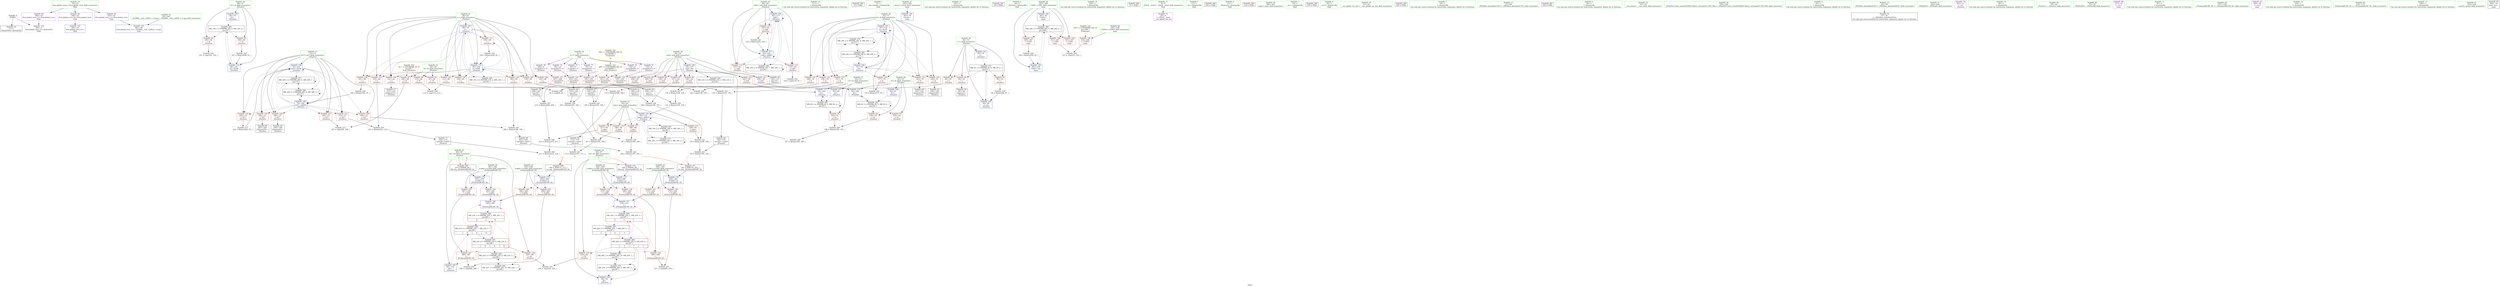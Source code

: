 digraph "SVFG" {
	label="SVFG";

	Node0x557e64468930 [shape=record,color=grey,label="{NodeID: 0\nNullPtr}"];
	Node0x557e64468930 -> Node0x557e644910f0[style=solid];
	Node0x557e64468930 -> Node0x557e64497470[style=solid];
	Node0x557e644aa230 [shape=record,color=black,label="{NodeID: 263\nMR_10V_3 = PHI(MR_10V_4, MR_10V_2, )\npts\{57 \}\n}"];
	Node0x557e644aa230 -> Node0x557e64493330[style=dashed];
	Node0x557e644aa230 -> Node0x557e64493400[style=dashed];
	Node0x557e644aa230 -> Node0x557e644984e0[style=dashed];
	Node0x557e644989c0 [shape=record,color=blue,label="{NodeID: 180\n293\<--292\n\<--\n_Z5chminIdEvRT_S0_\n}"];
	Node0x557e644989c0 -> Node0x557e644aff40[style=dashed];
	Node0x557e6448fd00 [shape=record,color=red,label="{NodeID: 97\n147\<--58\n\<--mid\n_Z5solvev\n}"];
	Node0x557e6448fd00 -> Node0x557e6449c7e0[style=solid];
	Node0x557e6448dd90 [shape=record,color=green,label="{NodeID: 14\n117\<--1\n\<--dummyObj\nCan only get source location for instruction, argument, global var or function.}"];
	Node0x557e64199910 [shape=record,color=black,label="{NodeID: 360\n74 = PHI()\n}"];
	Node0x557e64490860 [shape=record,color=red,label="{NodeID: 111\n238\<--60\n\<--j\n_Z5solvev\n}"];
	Node0x557e64490860 -> Node0x557e6449d0e0[style=solid];
	Node0x557e6448eb00 [shape=record,color=green,label="{NodeID: 28\n54\<--55\nhi\<--hi_field_insensitive\n_Z5solvev\n}"];
	Node0x557e6448eb00 -> Node0x557e64493190[style=solid];
	Node0x557e6448eb00 -> Node0x557e64493260[style=solid];
	Node0x557e6448eb00 -> Node0x557e644977e0[style=solid];
	Node0x557e6448eb00 -> Node0x557e644981a0[style=solid];
	Node0x557e64495c80 [shape=record,color=red,label="{NodeID: 125\n168\<--70\n\<--k\n_Z5solvev\n}"];
	Node0x557e64495c80 -> Node0x557e6449c1e0[style=solid];
	Node0x557e6448f720 [shape=record,color=green,label="{NodeID: 42\n262\<--263\na.addr\<--a.addr_field_insensitive\n_Z5chmaxIdEvRT_S0_\n}"];
	Node0x557e6448f720 -> Node0x557e64496710[style=solid];
	Node0x557e6448f720 -> Node0x557e644967e0[style=solid];
	Node0x557e6448f720 -> Node0x557e644985b0[style=solid];
	Node0x557e644967e0 [shape=record,color=red,label="{NodeID: 139\n274\<--262\n\<--a.addr\n_Z5chmaxIdEvRT_S0_\n}"];
	Node0x557e644967e0 -> Node0x557e64498750[style=solid];
	Node0x557e644913c0 [shape=record,color=black,label="{NodeID: 56\n85\<--84\nidxprom\<--\n_Z5solvev\n}"];
	Node0x557e6449d3e0 [shape=record,color=grey,label="{NodeID: 236\n197 = Binary(195, 196, )\n}"];
	Node0x557e6449d3e0 -> Node0x557e6449dfe0[style=solid];
	Node0x557e64497370 [shape=record,color=blue,label="{NodeID: 153\n345\<--20\nllvm.global_ctors_1\<--_GLOBAL__sub_I_JAPLJ_1_0.cpp\nGlob }"];
	Node0x557e64491f20 [shape=record,color=black,label="{NodeID: 70\n208\<--207\nconv52\<--\n_Z5solvev\n}"];
	Node0x557e64491f20 -> Node0x557e6449e460[style=solid];
	Node0x557e6449e8e0 [shape=record,color=grey,label="{NodeID: 250\n215 = Binary(213, 214, )\n}"];
	Node0x557e6449e8e0 -> Node0x557e64491ff0[style=solid];
	Node0x557e64497f30 [shape=record,color=blue,label="{NodeID: 167\n70\<--178\nk\<--inc35\n_Z5solvev\n}"];
	Node0x557e64497f30 -> Node0x557e64495940[style=dashed];
	Node0x557e64497f30 -> Node0x557e64495a10[style=dashed];
	Node0x557e64497f30 -> Node0x557e64495ae0[style=dashed];
	Node0x557e64497f30 -> Node0x557e64495bb0[style=dashed];
	Node0x557e64497f30 -> Node0x557e64495c80[style=dashed];
	Node0x557e64497f30 -> Node0x557e64495d50[style=dashed];
	Node0x557e64497f30 -> Node0x557e64497f30[style=dashed];
	Node0x557e64497f30 -> Node0x557e644ac530[style=dashed];
	Node0x557e64497f30 -> Node0x557e644b1430[style=dashed];
	Node0x557e64492ae0 [shape=record,color=purple,label="{NodeID: 84\n346\<--18\nllvm.global_ctors_2\<--llvm.global_ctors\nGlob }"];
	Node0x557e64492ae0 -> Node0x557e64497470[style=solid];
	Node0x557e6448cdf0 [shape=record,color=green,label="{NodeID: 1\n7\<--1\n__dso_handle\<--dummyObj\nGlob }"];
	Node0x557e644aa730 [shape=record,color=black,label="{NodeID: 264\nMR_12V_2 = PHI(MR_12V_3, MR_12V_1, )\npts\{59 \}\n}"];
	Node0x557e644aa730 -> Node0x557e64497980[style=dashed];
	Node0x557e64498a90 [shape=record,color=blue,label="{NodeID: 181\n303\<--78\nretval\<--\nmain\n}"];
	Node0x557e6448fdd0 [shape=record,color=red,label="{NodeID: 98\n164\<--58\n\<--mid\n_Z5solvev\n}"];
	Node0x557e6448fdd0 -> Node0x557e6449d6e0[style=solid];
	Node0x557e6448de90 [shape=record,color=green,label="{NodeID: 15\n135\<--1\n\<--dummyObj\nCan only get source location for instruction, argument, global var or function.}"];
	Node0x557e644cc7a0 [shape=record,color=black,label="{NodeID: 361\n30 = PHI()\n}"];
	Node0x557e64490930 [shape=record,color=red,label="{NodeID: 112\n119\<--62\n\<--side\n_Z5solvev\n}"];
	Node0x557e64490930 -> Node0x557e644946a0[style=solid];
	Node0x557e6448ebd0 [shape=record,color=green,label="{NodeID: 29\n56\<--57\ni2\<--i2_field_insensitive\n_Z5solvev\n}"];
	Node0x557e6448ebd0 -> Node0x557e64493330[style=solid];
	Node0x557e6448ebd0 -> Node0x557e64493400[style=solid];
	Node0x557e6448ebd0 -> Node0x557e644978b0[style=solid];
	Node0x557e6448ebd0 -> Node0x557e644984e0[style=solid];
	Node0x557e64495d50 [shape=record,color=red,label="{NodeID: 126\n177\<--70\n\<--k\n_Z5solvev\n}"];
	Node0x557e64495d50 -> Node0x557e6449c060[style=solid];
	Node0x557e6448f7f0 [shape=record,color=green,label="{NodeID: 43\n264\<--265\nb.addr\<--b.addr_field_insensitive\n_Z5chmaxIdEvRT_S0_\n}"];
	Node0x557e6448f7f0 -> Node0x557e644968b0[style=solid];
	Node0x557e6448f7f0 -> Node0x557e64496980[style=solid];
	Node0x557e6448f7f0 -> Node0x557e64498680[style=solid];
	Node0x557e6449c060 [shape=record,color=grey,label="{NodeID: 223\n178 = Binary(177, 91, )\n}"];
	Node0x557e6449c060 -> Node0x557e64497f30[style=solid];
	Node0x557e644968b0 [shape=record,color=red,label="{NodeID: 140\n270\<--264\n\<--b.addr\n_Z5chmaxIdEvRT_S0_\n}"];
	Node0x557e644968b0 -> Node0x557e64494e20[style=solid];
	Node0x557e64491490 [shape=record,color=black,label="{NodeID: 57\n123\<--122\nidxprom12\<--\n_Z5solvev\n}"];
	Node0x557e644b8780 [shape=record,color=yellow,style=double,label="{NodeID: 320\n28V_1 = ENCHI(MR_28V_0)\npts\{90000 \}\nFun[main]|{<s0>14}}"];
	Node0x557e644b8780:s0 -> Node0x557e644b83d0[style=dashed,color=red];
	Node0x557e6449d560 [shape=record,color=grey,label="{NodeID: 237\n221 = Binary(220, 91, )\n}"];
	Node0x557e6449d560 -> Node0x557e644980d0[style=solid];
	Node0x557e64497470 [shape=record,color=blue, style = dotted,label="{NodeID: 154\n346\<--3\nllvm.global_ctors_2\<--dummyVal\nGlob }"];
	Node0x557e64491ff0 [shape=record,color=black,label="{NodeID: 71\n216\<--215\nconv56\<--sub55\n_Z5solvev\n}"];
	Node0x557e64491ff0 -> Node0x557e6449e5e0[style=solid];
	Node0x557e64494520 [shape=record,color=grey,label="{NodeID: 251\n187 = cmp(185, 186, )\n}"];
	Node0x557e64498000 [shape=record,color=blue,label="{NodeID: 168\n72\<--182\nk37\<--add38\n_Z5solvev\n}"];
	Node0x557e64498000 -> Node0x557e64495e20[style=dashed];
	Node0x557e64498000 -> Node0x557e64495ef0[style=dashed];
	Node0x557e64498000 -> Node0x557e64495fc0[style=dashed];
	Node0x557e64498000 -> Node0x557e64496090[style=dashed];
	Node0x557e64498000 -> Node0x557e64496160[style=dashed];
	Node0x557e64498000 -> Node0x557e64496230[style=dashed];
	Node0x557e64498000 -> Node0x557e644980d0[style=dashed];
	Node0x557e64498000 -> Node0x557e644aca30[style=dashed];
	Node0x557e64498000 -> Node0x557e644b1930[style=dashed];
	Node0x557e64492be0 [shape=record,color=red,label="{NodeID: 85\n81\<--48\n\<--N\n_Z5solvev\n}"];
	Node0x557e64492be0 -> Node0x557e64494fa0[style=solid];
	Node0x557e6448ce80 [shape=record,color=green,label="{NodeID: 2\n10\<--1\n_ZSt3cin\<--dummyObj\nGlob }"];
	Node0x557e644aac30 [shape=record,color=black,label="{NodeID: 265\nMR_14V_2 = PHI(MR_14V_4, MR_14V_1, )\npts\{61 \}\n}"];
	Node0x557e644aac30 -> Node0x557e64497a50[style=dashed];
	Node0x557e64498b60 [shape=record,color=blue,label="{NodeID: 182\n307\<--91\nCASE\<--\nmain\n}"];
	Node0x557e64498b60 -> Node0x557e644b2d30[style=dashed];
	Node0x557e6448fea0 [shape=record,color=red,label="{NodeID: 99\n194\<--58\n\<--mid\n_Z5solvev\n}"];
	Node0x557e6448fea0 -> Node0x557e6449de60[style=solid];
	Node0x557e6448df90 [shape=record,color=green,label="{NodeID: 16\n234\<--1\n\<--dummyObj\nCan only get source location for instruction, argument, global var or function.}"];
	Node0x557e644cca20 [shape=record,color=black,label="{NodeID: 362\n87 = PHI()\n}"];
	Node0x557e64490a00 [shape=record,color=red,label="{NodeID: 113\n127\<--62\n\<--side\n_Z5solvev\n}"];
	Node0x557e64490a00 -> Node0x557e64491630[style=solid];
	Node0x557e6448eca0 [shape=record,color=green,label="{NodeID: 30\n58\<--59\nmid\<--mid_field_insensitive\n_Z5solvev\n}"];
	Node0x557e6448eca0 -> Node0x557e6448fc30[style=solid];
	Node0x557e6448eca0 -> Node0x557e6448fd00[style=solid];
	Node0x557e6448eca0 -> Node0x557e6448fdd0[style=solid];
	Node0x557e6448eca0 -> Node0x557e6448fea0[style=solid];
	Node0x557e6448eca0 -> Node0x557e6448ff70[style=solid];
	Node0x557e6448eca0 -> Node0x557e64490040[style=solid];
	Node0x557e6448eca0 -> Node0x557e64490110[style=solid];
	Node0x557e6448eca0 -> Node0x557e64497980[style=solid];
	Node0x557e64495e20 [shape=record,color=red,label="{NodeID: 127\n185\<--72\n\<--k37\n_Z5solvev\n}"];
	Node0x557e64495e20 -> Node0x557e64494520[style=solid];
	Node0x557e6448f8c0 [shape=record,color=green,label="{NodeID: 44\n281\<--282\na.addr\<--a.addr_field_insensitive\n_Z5chminIdEvRT_S0_\n}"];
	Node0x557e6448f8c0 -> Node0x557e64496b20[style=solid];
	Node0x557e6448f8c0 -> Node0x557e64496bf0[style=solid];
	Node0x557e6448f8c0 -> Node0x557e64498820[style=solid];
	Node0x557e6449c1e0 [shape=record,color=grey,label="{NodeID: 224\n170 = Binary(168, 169, )\n}"];
	Node0x557e6449c1e0 -> Node0x557e64491b10[style=solid];
	Node0x557e64496980 [shape=record,color=red,label="{NodeID: 141\n273\<--264\n\<--b.addr\n_Z5chmaxIdEvRT_S0_\n}"];
	Node0x557e64496980 -> Node0x557e64498750[style=solid];
	Node0x557e64491560 [shape=record,color=black,label="{NodeID: 58\n126\<--125\nconv\<--\n_Z5solvev\n}"];
	Node0x557e64491560 -> Node0x557e6449c4e0[style=solid];
	Node0x557e6449d6e0 [shape=record,color=grey,label="{NodeID: 238\n165 = Binary(163, 164, )\n}"];
	Node0x557e6449d6e0 -> Node0x557e6449d860[style=solid];
	Node0x557e64497570 [shape=record,color=blue,label="{NodeID: 155\n50\<--78\ni\<--\n_Z5solvev\n}"];
	Node0x557e64497570 -> Node0x557e644acf30[style=dashed];
	Node0x557e644920c0 [shape=record,color=purple,label="{NodeID: 72\n29\<--4\n\<--_ZStL8__ioinit\n__cxx_global_var_init\n}"];
	Node0x557e644946a0 [shape=record,color=grey,label="{NodeID: 252\n120 = cmp(119, 91, )\n}"];
	Node0x557e644980d0 [shape=record,color=blue,label="{NodeID: 169\n72\<--221\nk37\<--inc59\n_Z5solvev\n}"];
	Node0x557e644980d0 -> Node0x557e64495e20[style=dashed];
	Node0x557e644980d0 -> Node0x557e64495ef0[style=dashed];
	Node0x557e644980d0 -> Node0x557e64495fc0[style=dashed];
	Node0x557e644980d0 -> Node0x557e64496090[style=dashed];
	Node0x557e644980d0 -> Node0x557e64496160[style=dashed];
	Node0x557e644980d0 -> Node0x557e64496230[style=dashed];
	Node0x557e644980d0 -> Node0x557e644980d0[style=dashed];
	Node0x557e644980d0 -> Node0x557e644aca30[style=dashed];
	Node0x557e644980d0 -> Node0x557e644b1930[style=dashed];
	Node0x557e64492cb0 [shape=record,color=red,label="{NodeID: 86\n113\<--48\n\<--N\n_Z5solvev\n}"];
	Node0x557e64492cb0 -> Node0x557e644952a0[style=solid];
	Node0x557e6448cf10 [shape=record,color=green,label="{NodeID: 3\n11\<--1\n.str\<--dummyObj\nGlob }"];
	Node0x557e644ab130 [shape=record,color=black,label="{NodeID: 266\nMR_16V_2 = PHI(MR_16V_7, MR_16V_1, )\npts\{63 \}\n}"];
	Node0x557e644ab130 -> Node0x557e64497b20[style=dashed];
	Node0x557e644ab130 -> Node0x557e644ab130[style=dashed];
	Node0x557e64498c30 [shape=record,color=blue,label="{NodeID: 183\n307\<--330\nCASE\<--inc\nmain\n}"];
	Node0x557e64498c30 -> Node0x557e644b2d30[style=dashed];
	Node0x557e6448ff70 [shape=record,color=red,label="{NodeID: 100\n209\<--58\n\<--mid\n_Z5solvev\n}"];
	Node0x557e6448ff70 -> Node0x557e6449e460[style=solid];
	Node0x557e6448e090 [shape=record,color=green,label="{NodeID: 17\n4\<--6\n_ZStL8__ioinit\<--_ZStL8__ioinit_field_insensitive\nGlob }"];
	Node0x557e6448e090 -> Node0x557e644920c0[style=solid];
	Node0x557e644ccb20 [shape=record,color=black,label="{NodeID: 363\n252 = PHI()\n}"];
	Node0x557e644aff40 [shape=record,color=black,label="{NodeID: 280\nMR_22V_3 = PHI(MR_22V_2, MR_22V_1, )\npts\{69 \}\n|{<s0>6|<s1>8}}"];
	Node0x557e644aff40:s0 -> Node0x557e644b2330[style=dashed,color=blue];
	Node0x557e644aff40:s1 -> Node0x557e644b6430[style=dashed,color=blue];
	Node0x557e64490ad0 [shape=record,color=red,label="{NodeID: 114\n232\<--62\n\<--side\n_Z5solvev\n}"];
	Node0x557e64490ad0 -> Node0x557e6449db60[style=solid];
	Node0x557e6448ed70 [shape=record,color=green,label="{NodeID: 31\n60\<--61\nj\<--j_field_insensitive\n_Z5solvev\n}"];
	Node0x557e6448ed70 -> Node0x557e644901e0[style=solid];
	Node0x557e6448ed70 -> Node0x557e644902b0[style=solid];
	Node0x557e6448ed70 -> Node0x557e64490380[style=solid];
	Node0x557e6448ed70 -> Node0x557e64490450[style=solid];
	Node0x557e6448ed70 -> Node0x557e64490520[style=solid];
	Node0x557e6448ed70 -> Node0x557e644905f0[style=solid];
	Node0x557e6448ed70 -> Node0x557e644906c0[style=solid];
	Node0x557e6448ed70 -> Node0x557e64490790[style=solid];
	Node0x557e6448ed70 -> Node0x557e64490860[style=solid];
	Node0x557e6448ed70 -> Node0x557e64497a50[style=solid];
	Node0x557e6448ed70 -> Node0x557e64498340[style=solid];
	Node0x557e64495ef0 [shape=record,color=red,label="{NodeID: 128\n189\<--72\n\<--k37\n_Z5solvev\n}"];
	Node0x557e64495ef0 -> Node0x557e64491be0[style=solid];
	Node0x557e6448f990 [shape=record,color=green,label="{NodeID: 45\n283\<--284\nb.addr\<--b.addr_field_insensitive\n_Z5chminIdEvRT_S0_\n}"];
	Node0x557e6448f990 -> Node0x557e64496cc0[style=solid];
	Node0x557e6448f990 -> Node0x557e64496d90[style=solid];
	Node0x557e6448f990 -> Node0x557e644988f0[style=solid];
	Node0x557e6449c360 [shape=record,color=grey,label="{NodeID: 225\n172 = Binary(167, 171, )\n|{<s0>6}}"];
	Node0x557e6449c360:s0 -> Node0x557e644cd2a0[style=solid,color=red];
	Node0x557e64496a50 [shape=record,color=red,label="{NodeID: 142\n269\<--268\n\<--\n_Z5chmaxIdEvRT_S0_\n}"];
	Node0x557e64496a50 -> Node0x557e64494e20[style=solid];
	Node0x557e64491630 [shape=record,color=black,label="{NodeID: 59\n128\<--127\nconv14\<--\n_Z5solvev\n}"];
	Node0x557e64491630 -> Node0x557e6449c660[style=solid];
	Node0x557e6449d860 [shape=record,color=grey,label="{NodeID: 239\n167 = Binary(165, 166, )\n}"];
	Node0x557e6449d860 -> Node0x557e6449c360[style=solid];
	Node0x557e64497640 [shape=record,color=blue,label="{NodeID: 156\n50\<--90\ni\<--inc\n_Z5solvev\n}"];
	Node0x557e64497640 -> Node0x557e644acf30[style=dashed];
	Node0x557e64492190 [shape=record,color=purple,label="{NodeID: 73\n86\<--8\narrayidx\<--T\n_Z5solvev\n}"];
	Node0x557e64494820 [shape=record,color=grey,label="{NodeID: 253\n226 = cmp(224, 225, )\n}"];
	Node0x557e644981a0 [shape=record,color=blue,label="{NodeID: 170\n54\<--228\nhi\<--\n_Z5solvev\n}"];
	Node0x557e644981a0 -> Node0x557e644a9d30[style=dashed];
	Node0x557e64492d80 [shape=record,color=red,label="{NodeID: 87\n186\<--48\n\<--N\n_Z5solvev\n}"];
	Node0x557e64492d80 -> Node0x557e64494520[style=solid];
	Node0x557e6448cfa0 [shape=record,color=green,label="{NodeID: 4\n13\<--1\n_ZSt4cout\<--dummyObj\nGlob }"];
	Node0x557e644ab630 [shape=record,color=black,label="{NodeID: 267\nMR_18V_2 = PHI(MR_18V_6, MR_18V_1, )\npts\{65 \}\n}"];
	Node0x557e644ab630 -> Node0x557e644ade30[style=dashed];
	Node0x557e64490040 [shape=record,color=red,label="{NodeID: 101\n228\<--58\n\<--mid\n_Z5solvev\n}"];
	Node0x557e64490040 -> Node0x557e644981a0[style=solid];
	Node0x557e6448e190 [shape=record,color=green,label="{NodeID: 18\n8\<--9\nT\<--T_field_insensitive\nGlob }"];
	Node0x557e6448e190 -> Node0x557e64492190[style=solid];
	Node0x557e6448e190 -> Node0x557e64492260[style=solid];
	Node0x557e6448e190 -> Node0x557e64492330[style=solid];
	Node0x557e6448e190 -> Node0x557e64492400[style=solid];
	Node0x557e6448e190 -> Node0x557e644924d0[style=solid];
	Node0x557e6448e190 -> Node0x557e644925a0[style=solid];
	Node0x557e644ccc20 [shape=record,color=black,label="{NodeID: 364\n310 = PHI()\n}"];
	Node0x557e64490ba0 [shape=record,color=red,label="{NodeID: 115\n149\<--64\n\<--jpos\n_Z5solvev\n}"];
	Node0x557e64490ba0 -> Node0x557e6449cc60[style=solid];
	Node0x557e6448ee40 [shape=record,color=green,label="{NodeID: 32\n62\<--63\nside\<--side_field_insensitive\n_Z5solvev\n}"];
	Node0x557e6448ee40 -> Node0x557e64490930[style=solid];
	Node0x557e6448ee40 -> Node0x557e64490a00[style=solid];
	Node0x557e6448ee40 -> Node0x557e64490ad0[style=solid];
	Node0x557e6448ee40 -> Node0x557e64497b20[style=solid];
	Node0x557e6448ee40 -> Node0x557e64498270[style=solid];
	Node0x557e64495fc0 [shape=record,color=red,label="{NodeID: 129\n198\<--72\n\<--k37\n_Z5solvev\n}"];
	Node0x557e64495fc0 -> Node0x557e6449e160[style=solid];
	Node0x557e6448fa60 [shape=record,color=green,label="{NodeID: 46\n300\<--301\nmain\<--main_field_insensitive\n}"];
	Node0x557e6449c4e0 [shape=record,color=grey,label="{NodeID: 226\n131 = Binary(126, 130, )\n}"];
	Node0x557e6449c4e0 -> Node0x557e64497bf0[style=solid];
	Node0x557e64496b20 [shape=record,color=red,label="{NodeID: 143\n287\<--281\n\<--a.addr\n_Z5chminIdEvRT_S0_\n}"];
	Node0x557e64496b20 -> Node0x557e64496e60[style=solid];
	Node0x557e64491700 [shape=record,color=black,label="{NodeID: 60\n143\<--142\nidxprom19\<--\n_Z5solvev\n}"];
	Node0x557e6449d9e0 [shape=record,color=grey,label="{NodeID: 240\n106 = Binary(104, 105, )\n}"];
	Node0x557e6449d9e0 -> Node0x557e6449e760[style=solid];
	Node0x557e64497710 [shape=record,color=blue,label="{NodeID: 157\n52\<--95\nlo\<--\n_Z5solvev\n}"];
	Node0x557e64497710 -> Node0x557e644a9830[style=dashed];
	Node0x557e64492260 [shape=record,color=purple,label="{NodeID: 74\n124\<--8\narrayidx13\<--T\n_Z5solvev\n}"];
	Node0x557e64492260 -> Node0x557e64496300[style=solid];
	Node0x557e644949a0 [shape=record,color=grey,label="{NodeID: 254\n101 = cmp(100, 102, )\n}"];
	Node0x557e64498270 [shape=record,color=blue,label="{NodeID: 171\n62\<--233\nside\<--add63\n_Z5solvev\n}"];
	Node0x557e64498270 -> Node0x557e64490930[style=dashed];
	Node0x557e64498270 -> Node0x557e64490a00[style=dashed];
	Node0x557e64498270 -> Node0x557e64490ad0[style=dashed];
	Node0x557e64498270 -> Node0x557e64497b20[style=dashed];
	Node0x557e64498270 -> Node0x557e64498270[style=dashed];
	Node0x557e64498270 -> Node0x557e644ab130[style=dashed];
	Node0x557e64492e50 [shape=record,color=red,label="{NodeID: 88\n80\<--50\n\<--i\n_Z5solvev\n}"];
	Node0x557e64492e50 -> Node0x557e64494fa0[style=solid];
	Node0x557e6448d7e0 [shape=record,color=green,label="{NodeID: 5\n14\<--1\n.str.1\<--dummyObj\nGlob }"];
	Node0x557e644abb30 [shape=record,color=black,label="{NodeID: 268\nMR_20V_2 = PHI(MR_20V_10, MR_20V_1, )\npts\{67 \}\n}"];
	Node0x557e644abb30 -> Node0x557e644ae330[style=dashed];
	Node0x557e64490110 [shape=record,color=red,label="{NodeID: 102\n242\<--58\n\<--mid\n_Z5solvev\n}"];
	Node0x557e64490110 -> Node0x557e64498410[style=solid];
	Node0x557e6448e290 [shape=record,color=green,label="{NodeID: 19\n18\<--22\nllvm.global_ctors\<--llvm.global_ctors_field_insensitive\nGlob }"];
	Node0x557e6448e290 -> Node0x557e644928e0[style=solid];
	Node0x557e6448e290 -> Node0x557e644929e0[style=solid];
	Node0x557e6448e290 -> Node0x557e64492ae0[style=solid];
	Node0x557e644ccd20 [shape=record,color=black,label="{NodeID: 365\n318 = PHI()\n}"];
	Node0x557e64495530 [shape=record,color=red,label="{NodeID: 116\n166\<--64\n\<--jpos\n_Z5solvev\n}"];
	Node0x557e64495530 -> Node0x557e6449d860[style=solid];
	Node0x557e6448ef10 [shape=record,color=green,label="{NodeID: 33\n64\<--65\njpos\<--jpos_field_insensitive\n_Z5solvev\n}"];
	Node0x557e6448ef10 -> Node0x557e64490ba0[style=solid];
	Node0x557e6448ef10 -> Node0x557e64495530[style=solid];
	Node0x557e6448ef10 -> Node0x557e64495600[style=solid];
	Node0x557e6448ef10 -> Node0x557e644956d0[style=solid];
	Node0x557e6448ef10 -> Node0x557e64497bf0[style=solid];
	Node0x557e64496090 [shape=record,color=red,label="{NodeID: 130\n204\<--72\n\<--k37\n_Z5solvev\n}"];
	Node0x557e64496090 -> Node0x557e64491e50[style=solid];
	Node0x557e6448fb60 [shape=record,color=green,label="{NodeID: 47\n303\<--304\nretval\<--retval_field_insensitive\nmain\n}"];
	Node0x557e6448fb60 -> Node0x557e64498a90[style=solid];
	Node0x557e6449c660 [shape=record,color=grey,label="{NodeID: 227\n130 = Binary(128, 129, )\n}"];
	Node0x557e6449c660 -> Node0x557e6449c4e0[style=solid];
	Node0x557e64496bf0 [shape=record,color=red,label="{NodeID: 144\n293\<--281\n\<--a.addr\n_Z5chminIdEvRT_S0_\n}"];
	Node0x557e64496bf0 -> Node0x557e644989c0[style=solid];
	Node0x557e644917d0 [shape=record,color=black,label="{NodeID: 61\n146\<--145\nconv21\<--\n_Z5solvev\n}"];
	Node0x557e644917d0 -> Node0x557e6449c7e0[style=solid];
	Node0x557e6449db60 [shape=record,color=grey,label="{NodeID: 241\n233 = Binary(232, 234, )\n}"];
	Node0x557e6449db60 -> Node0x557e64498270[style=solid];
	Node0x557e644977e0 [shape=record,color=blue,label="{NodeID: 158\n54\<--97\nhi\<--\n_Z5solvev\n}"];
	Node0x557e644977e0 -> Node0x557e644a9d30[style=dashed];
	Node0x557e64492330 [shape=record,color=purple,label="{NodeID: 75\n144\<--8\narrayidx20\<--T\n_Z5solvev\n}"];
	Node0x557e64492330 -> Node0x557e644963d0[style=solid];
	Node0x557e64494b20 [shape=record,color=grey,label="{NodeID: 255\n290 = cmp(288, 289, )\n}"];
	Node0x557e64498340 [shape=record,color=blue,label="{NodeID: 172\n60\<--239\nj\<--inc66\n_Z5solvev\n}"];
	Node0x557e64498340 -> Node0x557e644901e0[style=dashed];
	Node0x557e64498340 -> Node0x557e644902b0[style=dashed];
	Node0x557e64498340 -> Node0x557e64490380[style=dashed];
	Node0x557e64498340 -> Node0x557e64490450[style=dashed];
	Node0x557e64498340 -> Node0x557e64490520[style=dashed];
	Node0x557e64498340 -> Node0x557e644905f0[style=dashed];
	Node0x557e64498340 -> Node0x557e644906c0[style=dashed];
	Node0x557e64498340 -> Node0x557e64490790[style=dashed];
	Node0x557e64498340 -> Node0x557e64490860[style=dashed];
	Node0x557e64498340 -> Node0x557e64498340[style=dashed];
	Node0x557e64498340 -> Node0x557e644aac30[style=dashed];
	Node0x557e64492f20 [shape=record,color=red,label="{NodeID: 89\n84\<--50\n\<--i\n_Z5solvev\n}"];
	Node0x557e64492f20 -> Node0x557e644913c0[style=solid];
	Node0x557e6448d870 [shape=record,color=green,label="{NodeID: 6\n16\<--1\n.str.2\<--dummyObj\nGlob }"];
	Node0x557e644ac030 [shape=record,color=black,label="{NodeID: 269\nMR_22V_2 = PHI(MR_22V_10, MR_22V_1, )\npts\{69 \}\n}"];
	Node0x557e644ac030 -> Node0x557e644ac030[style=dashed];
	Node0x557e644ac030 -> Node0x557e644b0f30[style=dashed];
	Node0x557e644901e0 [shape=record,color=red,label="{NodeID: 103\n112\<--60\n\<--j\n_Z5solvev\n}"];
	Node0x557e644901e0 -> Node0x557e644952a0[style=solid];
	Node0x557e6448e390 [shape=record,color=green,label="{NodeID: 20\n23\<--24\n__cxx_global_var_init\<--__cxx_global_var_init_field_insensitive\n}"];
	Node0x557e644cce80 [shape=record,color=black,label="{NodeID: 366\n322 = PHI()\n}"];
	Node0x557e64495600 [shape=record,color=red,label="{NodeID: 117\n196\<--64\n\<--jpos\n_Z5solvev\n}"];
	Node0x557e64495600 -> Node0x557e6449d3e0[style=solid];
	Node0x557e6448efe0 [shape=record,color=green,label="{NodeID: 34\n66\<--67\nlb\<--lb_field_insensitive\n_Z5solvev\n|{|<s2>5|<s3>7}}"];
	Node0x557e6448efe0 -> Node0x557e644957a0[style=solid];
	Node0x557e6448efe0 -> Node0x557e64497cc0[style=solid];
	Node0x557e6448efe0:s2 -> Node0x557e644cd420[style=solid,color=red];
	Node0x557e6448efe0:s3 -> Node0x557e644cd420[style=solid,color=red];
	Node0x557e64496160 [shape=record,color=red,label="{NodeID: 131\n213\<--72\n\<--k37\n_Z5solvev\n}"];
	Node0x557e64496160 -> Node0x557e6449e8e0[style=solid];
	Node0x557e64490c50 [shape=record,color=green,label="{NodeID: 48\n305\<--306\nCASES\<--CASES_field_insensitive\nmain\n}"];
	Node0x557e64490c50 -> Node0x557e64496f30[style=solid];
	Node0x557e6449c7e0 [shape=record,color=grey,label="{NodeID: 228\n148 = Binary(146, 147, )\n}"];
	Node0x557e6449c7e0 -> Node0x557e6449cc60[style=solid];
	Node0x557e64496cc0 [shape=record,color=red,label="{NodeID: 145\n289\<--283\n\<--b.addr\n_Z5chminIdEvRT_S0_\n}"];
	Node0x557e64496cc0 -> Node0x557e64494b20[style=solid];
	Node0x557e644918a0 [shape=record,color=black,label="{NodeID: 62\n154\<--153\nconv24\<--sub23\n_Z5solvev\n}"];
	Node0x557e644918a0 -> Node0x557e6449cf60[style=solid];
	Node0x557e6449dce0 [shape=record,color=grey,label="{NodeID: 242\n247 = Binary(246, 91, )\n}"];
	Node0x557e6449dce0 -> Node0x557e644984e0[style=solid];
	Node0x557e644978b0 [shape=record,color=blue,label="{NodeID: 159\n56\<--78\ni2\<--\n_Z5solvev\n}"];
	Node0x557e644978b0 -> Node0x557e644aa230[style=dashed];
	Node0x557e64492400 [shape=record,color=purple,label="{NodeID: 76\n161\<--8\narrayidx27\<--T\n_Z5solvev\n}"];
	Node0x557e64492400 -> Node0x557e644964a0[style=solid];
	Node0x557e64494ca0 [shape=record,color=grey,label="{NodeID: 256\n140 = cmp(138, 139, )\n}"];
	Node0x557e64498410 [shape=record,color=blue,label="{NodeID: 173\n52\<--242\nlo\<--\n_Z5solvev\n}"];
	Node0x557e64498410 -> Node0x557e644a9830[style=dashed];
	Node0x557e64492ff0 [shape=record,color=red,label="{NodeID: 90\n89\<--50\n\<--i\n_Z5solvev\n}"];
	Node0x557e64492ff0 -> Node0x557e6449d260[style=solid];
	Node0x557e6448d900 [shape=record,color=green,label="{NodeID: 7\n19\<--1\n\<--dummyObj\nCan only get source location for instruction, argument, global var or function.}"];
	Node0x557e644ac530 [shape=record,color=black,label="{NodeID: 270\nMR_24V_2 = PHI(MR_24V_8, MR_24V_1, )\npts\{71 \}\n}"];
	Node0x557e644ac530 -> Node0x557e644ac530[style=dashed];
	Node0x557e644ac530 -> Node0x557e644b1430[style=dashed];
	Node0x557e644902b0 [shape=record,color=red,label="{NodeID: 104\n122\<--60\n\<--j\n_Z5solvev\n}"];
	Node0x557e644902b0 -> Node0x557e64491490[style=solid];
	Node0x557e6448e490 [shape=record,color=green,label="{NodeID: 21\n27\<--28\n_ZNSt8ios_base4InitC1Ev\<--_ZNSt8ios_base4InitC1Ev_field_insensitive\n}"];
	Node0x557e644ccf80 [shape=record,color=black,label="{NodeID: 367\n326 = PHI()\n}"];
	Node0x557e644b0f30 [shape=record,color=black,label="{NodeID: 284\nMR_22V_4 = PHI(MR_22V_8, MR_22V_3, )\npts\{69 \}\n}"];
	Node0x557e644b0f30 -> Node0x557e64497d90[style=dashed];
	Node0x557e644b0f30 -> Node0x557e644ac030[style=dashed];
	Node0x557e644b0f30 -> Node0x557e644b0f30[style=dashed];
	Node0x557e644956d0 [shape=record,color=red,label="{NodeID: 118\n211\<--64\n\<--jpos\n_Z5solvev\n}"];
	Node0x557e644956d0 -> Node0x557e6449e2e0[style=solid];
	Node0x557e6448f0b0 [shape=record,color=green,label="{NodeID: 35\n68\<--69\nub\<--ub_field_insensitive\n_Z5solvev\n|{|<s2>6|<s3>8}}"];
	Node0x557e6448f0b0 -> Node0x557e64495870[style=solid];
	Node0x557e6448f0b0 -> Node0x557e64497d90[style=solid];
	Node0x557e6448f0b0:s2 -> Node0x557e644cd050[style=solid,color=red];
	Node0x557e6448f0b0:s3 -> Node0x557e644cd050[style=solid,color=red];
	Node0x557e64496230 [shape=record,color=red,label="{NodeID: 132\n220\<--72\n\<--k37\n_Z5solvev\n}"];
	Node0x557e64496230 -> Node0x557e6449d560[style=solid];
	Node0x557e64490d20 [shape=record,color=green,label="{NodeID: 49\n307\<--308\nCASE\<--CASE_field_insensitive\nmain\n}"];
	Node0x557e64490d20 -> Node0x557e64497000[style=solid];
	Node0x557e64490d20 -> Node0x557e644970d0[style=solid];
	Node0x557e64490d20 -> Node0x557e644971a0[style=solid];
	Node0x557e64490d20 -> Node0x557e64498b60[style=solid];
	Node0x557e64490d20 -> Node0x557e64498c30[style=solid];
	Node0x557e6449c960 [shape=record,color=grey,label="{NodeID: 229\n330 = Binary(329, 91, )\n}"];
	Node0x557e6449c960 -> Node0x557e64498c30[style=solid];
	Node0x557e64496d90 [shape=record,color=red,label="{NodeID: 146\n292\<--283\n\<--b.addr\n_Z5chminIdEvRT_S0_\n}"];
	Node0x557e64496d90 -> Node0x557e644989c0[style=solid];
	Node0x557e64491970 [shape=record,color=black,label="{NodeID: 63\n160\<--159\nidxprom26\<--\n_Z5solvev\n}"];
	Node0x557e6449de60 [shape=record,color=grey,label="{NodeID: 243\n195 = Binary(193, 194, )\n}"];
	Node0x557e6449de60 -> Node0x557e6449d3e0[style=solid];
	Node0x557e64497980 [shape=record,color=blue,label="{NodeID: 160\n58\<--107\nmid\<--div\n_Z5solvev\n}"];
	Node0x557e64497980 -> Node0x557e6448fc30[style=dashed];
	Node0x557e64497980 -> Node0x557e6448fd00[style=dashed];
	Node0x557e64497980 -> Node0x557e6448fdd0[style=dashed];
	Node0x557e64497980 -> Node0x557e6448fea0[style=dashed];
	Node0x557e64497980 -> Node0x557e6448ff70[style=dashed];
	Node0x557e64497980 -> Node0x557e64490040[style=dashed];
	Node0x557e64497980 -> Node0x557e64490110[style=dashed];
	Node0x557e64497980 -> Node0x557e644aa730[style=dashed];
	Node0x557e644924d0 [shape=record,color=purple,label="{NodeID: 77\n191\<--8\narrayidx43\<--T\n_Z5solvev\n}"];
	Node0x557e644924d0 -> Node0x557e64496570[style=solid];
	Node0x557e64494e20 [shape=record,color=grey,label="{NodeID: 257\n271 = cmp(269, 270, )\n}"];
	Node0x557e644984e0 [shape=record,color=blue,label="{NodeID: 174\n56\<--247\ni2\<--inc69\n_Z5solvev\n}"];
	Node0x557e644984e0 -> Node0x557e644aa230[style=dashed];
	Node0x557e644930c0 [shape=record,color=red,label="{NodeID: 91\n105\<--52\n\<--lo\n_Z5solvev\n}"];
	Node0x557e644930c0 -> Node0x557e6449d9e0[style=solid];
	Node0x557e6448d990 [shape=record,color=green,label="{NodeID: 8\n78\<--1\n\<--dummyObj\nCan only get source location for instruction, argument, global var or function.}"];
	Node0x557e644aca30 [shape=record,color=black,label="{NodeID: 271\nMR_26V_2 = PHI(MR_26V_8, MR_26V_1, )\npts\{73 \}\n}"];
	Node0x557e644aca30 -> Node0x557e644aca30[style=dashed];
	Node0x557e644aca30 -> Node0x557e644b1930[style=dashed];
	Node0x557e64490380 [shape=record,color=red,label="{NodeID: 105\n139\<--60\n\<--j\n_Z5solvev\n}"];
	Node0x557e64490380 -> Node0x557e64494ca0[style=solid];
	Node0x557e6448e590 [shape=record,color=green,label="{NodeID: 22\n33\<--34\n__cxa_atexit\<--__cxa_atexit_field_insensitive\n}"];
	Node0x557e644cd050 [shape=record,color=black,label="{NodeID: 368\n279 = PHI(68, 68, )\n0th arg _Z5chminIdEvRT_S0_ }"];
	Node0x557e644cd050 -> Node0x557e64498820[style=solid];
	Node0x557e644b1430 [shape=record,color=black,label="{NodeID: 285\nMR_24V_4 = PHI(MR_24V_6, MR_24V_3, )\npts\{71 \}\n}"];
	Node0x557e644b1430 -> Node0x557e64497e60[style=dashed];
	Node0x557e644b1430 -> Node0x557e644ac530[style=dashed];
	Node0x557e644b1430 -> Node0x557e644b1430[style=dashed];
	Node0x557e644957a0 [shape=record,color=red,label="{NodeID: 119\n224\<--66\n\<--lb\n_Z5solvev\n}"];
	Node0x557e644957a0 -> Node0x557e64494820[style=solid];
	Node0x557e6448f180 [shape=record,color=green,label="{NodeID: 36\n70\<--71\nk\<--k_field_insensitive\n_Z5solvev\n}"];
	Node0x557e6448f180 -> Node0x557e64495940[style=solid];
	Node0x557e6448f180 -> Node0x557e64495a10[style=solid];
	Node0x557e6448f180 -> Node0x557e64495ae0[style=solid];
	Node0x557e6448f180 -> Node0x557e64495bb0[style=solid];
	Node0x557e6448f180 -> Node0x557e64495c80[style=solid];
	Node0x557e6448f180 -> Node0x557e64495d50[style=solid];
	Node0x557e6448f180 -> Node0x557e64497e60[style=solid];
	Node0x557e6448f180 -> Node0x557e64497f30[style=solid];
	Node0x557e644b5a30 [shape=record,color=black,label="{NodeID: 299\nMR_20V_3 = PHI(MR_20V_2, MR_20V_1, )\npts\{67 \}\n|{<s0>5|<s1>7}}"];
	Node0x557e644b5a30:s0 -> Node0x557e644b1e30[style=dashed,color=blue];
	Node0x557e644b5a30:s1 -> Node0x557e644b5f30[style=dashed,color=blue];
	Node0x557e64496300 [shape=record,color=red,label="{NodeID: 133\n125\<--124\n\<--arrayidx13\n_Z5solvev\n}"];
	Node0x557e64496300 -> Node0x557e64491560[style=solid];
	Node0x557e64490df0 [shape=record,color=green,label="{NodeID: 50\n319\<--320\n_ZStlsISt11char_traitsIcEERSt13basic_ostreamIcT_ES5_PKc\<--_ZStlsISt11char_traitsIcEERSt13basic_ostreamIcT_ES5_PKc_field_insensitive\n}"];
	Node0x557e6449cae0 [shape=record,color=grey,label="{NodeID: 230\n182 = Binary(181, 91, )\n}"];
	Node0x557e6449cae0 -> Node0x557e64498000[style=solid];
	Node0x557e64496e60 [shape=record,color=red,label="{NodeID: 147\n288\<--287\n\<--\n_Z5chminIdEvRT_S0_\n}"];
	Node0x557e64496e60 -> Node0x557e64494b20[style=solid];
	Node0x557e64491a40 [shape=record,color=black,label="{NodeID: 64\n163\<--162\nconv28\<--\n_Z5solvev\n}"];
	Node0x557e64491a40 -> Node0x557e6449d6e0[style=solid];
	Node0x557e6449dfe0 [shape=record,color=grey,label="{NodeID: 244\n202 = Binary(197, 201, )\n|{<s0>7}}"];
	Node0x557e6449dfe0:s0 -> Node0x557e644cd5a0[style=solid,color=red];
	Node0x557e64497a50 [shape=record,color=blue,label="{NodeID: 161\n60\<--78\nj\<--\n_Z5solvev\n}"];
	Node0x557e64497a50 -> Node0x557e644901e0[style=dashed];
	Node0x557e64497a50 -> Node0x557e644902b0[style=dashed];
	Node0x557e64497a50 -> Node0x557e64490380[style=dashed];
	Node0x557e64497a50 -> Node0x557e64490450[style=dashed];
	Node0x557e64497a50 -> Node0x557e64490520[style=dashed];
	Node0x557e64497a50 -> Node0x557e644905f0[style=dashed];
	Node0x557e64497a50 -> Node0x557e644906c0[style=dashed];
	Node0x557e64497a50 -> Node0x557e64490790[style=dashed];
	Node0x557e64497a50 -> Node0x557e64490860[style=dashed];
	Node0x557e64497a50 -> Node0x557e64498340[style=dashed];
	Node0x557e64497a50 -> Node0x557e644aac30[style=dashed];
	Node0x557e644925a0 [shape=record,color=purple,label="{NodeID: 78\n206\<--8\narrayidx51\<--T\n_Z5solvev\n}"];
	Node0x557e644925a0 -> Node0x557e64496640[style=solid];
	Node0x557e64494fa0 [shape=record,color=grey,label="{NodeID: 258\n82 = cmp(80, 81, )\n}"];
	Node0x557e644985b0 [shape=record,color=blue,label="{NodeID: 175\n262\<--260\na.addr\<--a\n_Z5chmaxIdEvRT_S0_\n}"];
	Node0x557e644985b0 -> Node0x557e64496710[style=dashed];
	Node0x557e644985b0 -> Node0x557e644967e0[style=dashed];
	Node0x557e64493190 [shape=record,color=red,label="{NodeID: 92\n104\<--54\n\<--hi\n_Z5solvev\n}"];
	Node0x557e64493190 -> Node0x557e6449d9e0[style=solid];
	Node0x557e6448da20 [shape=record,color=green,label="{NodeID: 9\n91\<--1\n\<--dummyObj\nCan only get source location for instruction, argument, global var or function.}"];
	Node0x557e644acf30 [shape=record,color=black,label="{NodeID: 272\nMR_4V_3 = PHI(MR_4V_4, MR_4V_2, )\npts\{51 \}\n}"];
	Node0x557e644acf30 -> Node0x557e64492e50[style=dashed];
	Node0x557e644acf30 -> Node0x557e64492f20[style=dashed];
	Node0x557e644acf30 -> Node0x557e64492ff0[style=dashed];
	Node0x557e644acf30 -> Node0x557e64497640[style=dashed];
	Node0x557e64490450 [shape=record,color=red,label="{NodeID: 106\n152\<--60\n\<--j\n_Z5solvev\n}"];
	Node0x557e64490450 -> Node0x557e6449cde0[style=solid];
	Node0x557e6448e690 [shape=record,color=green,label="{NodeID: 23\n32\<--38\n_ZNSt8ios_base4InitD1Ev\<--_ZNSt8ios_base4InitD1Ev_field_insensitive\n}"];
	Node0x557e6448e690 -> Node0x557e644911f0[style=solid];
	Node0x557e644cd2a0 [shape=record,color=black,label="{NodeID: 369\n280 = PHI(172, 217, )\n1st arg _Z5chminIdEvRT_S0_ }"];
	Node0x557e644cd2a0 -> Node0x557e644988f0[style=solid];
	Node0x557e644b1930 [shape=record,color=black,label="{NodeID: 286\nMR_26V_4 = PHI(MR_26V_6, MR_26V_3, )\npts\{73 \}\n}"];
	Node0x557e644b1930 -> Node0x557e64498000[style=dashed];
	Node0x557e644b1930 -> Node0x557e644aca30[style=dashed];
	Node0x557e644b1930 -> Node0x557e644b1930[style=dashed];
	Node0x557e64495870 [shape=record,color=red,label="{NodeID: 120\n225\<--68\n\<--ub\n_Z5solvev\n}"];
	Node0x557e64495870 -> Node0x557e64494820[style=solid];
	Node0x557e6448f250 [shape=record,color=green,label="{NodeID: 37\n72\<--73\nk37\<--k37_field_insensitive\n_Z5solvev\n}"];
	Node0x557e6448f250 -> Node0x557e64495e20[style=solid];
	Node0x557e6448f250 -> Node0x557e64495ef0[style=solid];
	Node0x557e6448f250 -> Node0x557e64495fc0[style=solid];
	Node0x557e6448f250 -> Node0x557e64496090[style=solid];
	Node0x557e6448f250 -> Node0x557e64496160[style=solid];
	Node0x557e6448f250 -> Node0x557e64496230[style=solid];
	Node0x557e6448f250 -> Node0x557e64498000[style=solid];
	Node0x557e6448f250 -> Node0x557e644980d0[style=solid];
	Node0x557e644b5f30 [shape=record,color=black,label="{NodeID: 300\nMR_20V_8 = PHI(MR_20V_9, MR_20V_6, )\npts\{67 \}\n|{|<s4>7|<s5>7|<s6>7}}"];
	Node0x557e644b5f30 -> Node0x557e644957a0[style=dashed];
	Node0x557e644b5f30 -> Node0x557e64497cc0[style=dashed];
	Node0x557e644b5f30 -> Node0x557e644abb30[style=dashed];
	Node0x557e644b5f30 -> Node0x557e644ae330[style=dashed];
	Node0x557e644b5f30:s4 -> Node0x557e64496a50[style=dashed,color=red];
	Node0x557e644b5f30:s5 -> Node0x557e64498750[style=dashed,color=red];
	Node0x557e644b5f30:s6 -> Node0x557e644b5a30[style=dashed,color=red];
	Node0x557e644963d0 [shape=record,color=red,label="{NodeID: 134\n145\<--144\n\<--arrayidx20\n_Z5solvev\n}"];
	Node0x557e644963d0 -> Node0x557e644917d0[style=solid];
	Node0x557e64490ef0 [shape=record,color=green,label="{NodeID: 51\n323\<--324\n_ZNSolsEi\<--_ZNSolsEi_field_insensitive\n}"];
	Node0x557e6449cc60 [shape=record,color=grey,label="{NodeID: 231\n150 = Binary(148, 149, )\n}"];
	Node0x557e6449cc60 -> Node0x557e6449cf60[style=solid];
	Node0x557e64496f30 [shape=record,color=red,label="{NodeID: 148\n314\<--305\n\<--CASES\nmain\n}"];
	Node0x557e64496f30 -> Node0x557e64495120[style=solid];
	Node0x557e64491b10 [shape=record,color=black,label="{NodeID: 65\n171\<--170\nconv32\<--sub31\n_Z5solvev\n}"];
	Node0x557e64491b10 -> Node0x557e6449c360[style=solid];
	Node0x557e6449e160 [shape=record,color=grey,label="{NodeID: 245\n200 = Binary(198, 199, )\n}"];
	Node0x557e6449e160 -> Node0x557e64491d80[style=solid];
	Node0x557e64497b20 [shape=record,color=blue,label="{NodeID: 162\n62\<--117\nside\<--\n_Z5solvev\n}"];
	Node0x557e64497b20 -> Node0x557e64490930[style=dashed];
	Node0x557e64497b20 -> Node0x557e64490a00[style=dashed];
	Node0x557e64497b20 -> Node0x557e64490ad0[style=dashed];
	Node0x557e64497b20 -> Node0x557e64497b20[style=dashed];
	Node0x557e64497b20 -> Node0x557e64498270[style=dashed];
	Node0x557e64497b20 -> Node0x557e644ab130[style=dashed];
	Node0x557e64492670 [shape=record,color=purple,label="{NodeID: 79\n251\<--11\n\<--.str\n_Z5solvev\n}"];
	Node0x557e64495120 [shape=record,color=grey,label="{NodeID: 259\n315 = cmp(313, 314, )\n}"];
	Node0x557e64498680 [shape=record,color=blue,label="{NodeID: 176\n264\<--261\nb.addr\<--b\n_Z5chmaxIdEvRT_S0_\n}"];
	Node0x557e64498680 -> Node0x557e644968b0[style=dashed];
	Node0x557e64498680 -> Node0x557e64496980[style=dashed];
	Node0x557e64493260 [shape=record,color=red,label="{NodeID: 93\n250\<--54\n\<--hi\n_Z5solvev\n}"];
	Node0x557e6448dab0 [shape=record,color=green,label="{NodeID: 10\n95\<--1\n\<--dummyObj\nCan only get source location for instruction, argument, global var or function.}"];
	Node0x557e64490520 [shape=record,color=red,label="{NodeID: 107\n169\<--60\n\<--j\n_Z5solvev\n}"];
	Node0x557e64490520 -> Node0x557e6449c1e0[style=solid];
	Node0x557e6448e790 [shape=record,color=green,label="{NodeID: 24\n45\<--46\n_Z5solvev\<--_Z5solvev_field_insensitive\n}"];
	Node0x557e644cd420 [shape=record,color=black,label="{NodeID: 370\n260 = PHI(66, 66, )\n0th arg _Z5chmaxIdEvRT_S0_ }"];
	Node0x557e644cd420 -> Node0x557e644985b0[style=solid];
	Node0x557e644b1e30 [shape=record,color=black,label="{NodeID: 287\nMR_20V_6 = PHI(MR_20V_7, MR_20V_5, )\npts\{67 \}\n|{|<s1>5|<s2>5|<s3>5}}"];
	Node0x557e644b1e30 -> Node0x557e644b5f30[style=dashed];
	Node0x557e644b1e30:s1 -> Node0x557e64496a50[style=dashed,color=red];
	Node0x557e644b1e30:s2 -> Node0x557e64498750[style=dashed,color=red];
	Node0x557e644b1e30:s3 -> Node0x557e644b5a30[style=dashed,color=red];
	Node0x557e64495940 [shape=record,color=red,label="{NodeID: 121\n138\<--70\n\<--k\n_Z5solvev\n}"];
	Node0x557e64495940 -> Node0x557e64494ca0[style=solid];
	Node0x557e6448f320 [shape=record,color=green,label="{NodeID: 38\n75\<--76\n_ZNSirsERi\<--_ZNSirsERi_field_insensitive\n}"];
	Node0x557e644b6430 [shape=record,color=black,label="{NodeID: 301\nMR_22V_8 = PHI(MR_22V_9, MR_22V_6, )\npts\{69 \}\n|{|<s3>8|<s4>8|<s5>8}}"];
	Node0x557e644b6430 -> Node0x557e64495870[style=dashed];
	Node0x557e644b6430 -> Node0x557e644ac030[style=dashed];
	Node0x557e644b6430 -> Node0x557e644b0f30[style=dashed];
	Node0x557e644b6430:s3 -> Node0x557e64496e60[style=dashed,color=red];
	Node0x557e644b6430:s4 -> Node0x557e644989c0[style=dashed,color=red];
	Node0x557e644b6430:s5 -> Node0x557e644aff40[style=dashed,color=red];
	Node0x557e644964a0 [shape=record,color=red,label="{NodeID: 135\n162\<--161\n\<--arrayidx27\n_Z5solvev\n}"];
	Node0x557e644964a0 -> Node0x557e64491a40[style=solid];
	Node0x557e64490ff0 [shape=record,color=green,label="{NodeID: 52\n20\<--340\n_GLOBAL__sub_I_JAPLJ_1_0.cpp\<--_GLOBAL__sub_I_JAPLJ_1_0.cpp_field_insensitive\n}"];
	Node0x557e64490ff0 -> Node0x557e64497370[style=solid];
	Node0x557e6449cde0 [shape=record,color=grey,label="{NodeID: 232\n153 = Binary(151, 152, )\n}"];
	Node0x557e6449cde0 -> Node0x557e644918a0[style=solid];
	Node0x557e64497000 [shape=record,color=red,label="{NodeID: 149\n313\<--307\n\<--CASE\nmain\n}"];
	Node0x557e64497000 -> Node0x557e64495120[style=solid];
	Node0x557e64491be0 [shape=record,color=black,label="{NodeID: 66\n190\<--189\nidxprom42\<--\n_Z5solvev\n}"];
	Node0x557e6449e2e0 [shape=record,color=grey,label="{NodeID: 246\n212 = Binary(210, 211, )\n}"];
	Node0x557e6449e2e0 -> Node0x557e6449e5e0[style=solid];
	Node0x557e64497bf0 [shape=record,color=blue,label="{NodeID: 163\n64\<--131\njpos\<--add15\n_Z5solvev\n}"];
	Node0x557e64497bf0 -> Node0x557e64490ba0[style=dashed];
	Node0x557e64497bf0 -> Node0x557e64495530[style=dashed];
	Node0x557e64497bf0 -> Node0x557e64495600[style=dashed];
	Node0x557e64497bf0 -> Node0x557e644956d0[style=dashed];
	Node0x557e64497bf0 -> Node0x557e64497bf0[style=dashed];
	Node0x557e64497bf0 -> Node0x557e644ab630[style=dashed];
	Node0x557e64497bf0 -> Node0x557e644ade30[style=dashed];
	Node0x557e64492740 [shape=record,color=purple,label="{NodeID: 80\n317\<--14\n\<--.str.1\nmain\n}"];
	Node0x557e644952a0 [shape=record,color=grey,label="{NodeID: 260\n114 = cmp(112, 113, )\n}"];
	Node0x557e64498750 [shape=record,color=blue,label="{NodeID: 177\n274\<--273\n\<--\n_Z5chmaxIdEvRT_S0_\n}"];
	Node0x557e64498750 -> Node0x557e644b5a30[style=dashed];
	Node0x557e64493330 [shape=record,color=red,label="{NodeID: 94\n100\<--56\n\<--i2\n_Z5solvev\n}"];
	Node0x557e64493330 -> Node0x557e644949a0[style=solid];
	Node0x557e6448db40 [shape=record,color=green,label="{NodeID: 11\n97\<--1\n\<--dummyObj\nCan only get source location for instruction, argument, global var or function.}"];
	Node0x557e644905f0 [shape=record,color=red,label="{NodeID: 108\n181\<--60\n\<--j\n_Z5solvev\n}"];
	Node0x557e644905f0 -> Node0x557e6449cae0[style=solid];
	Node0x557e6448e890 [shape=record,color=green,label="{NodeID: 25\n48\<--49\nN\<--N_field_insensitive\n_Z5solvev\n}"];
	Node0x557e6448e890 -> Node0x557e64492be0[style=solid];
	Node0x557e6448e890 -> Node0x557e64492cb0[style=solid];
	Node0x557e6448e890 -> Node0x557e64492d80[style=solid];
	Node0x557e644cd5a0 [shape=record,color=black,label="{NodeID: 371\n261 = PHI(155, 202, )\n1st arg _Z5chmaxIdEvRT_S0_ }"];
	Node0x557e644cd5a0 -> Node0x557e64498680[style=solid];
	Node0x557e644b2330 [shape=record,color=black,label="{NodeID: 288\nMR_22V_6 = PHI(MR_22V_7, MR_22V_5, )\npts\{69 \}\n|{|<s1>6|<s2>6|<s3>6}}"];
	Node0x557e644b2330 -> Node0x557e644b6430[style=dashed];
	Node0x557e644b2330:s1 -> Node0x557e64496e60[style=dashed,color=red];
	Node0x557e644b2330:s2 -> Node0x557e644989c0[style=dashed,color=red];
	Node0x557e644b2330:s3 -> Node0x557e644aff40[style=dashed,color=red];
	Node0x557e64495a10 [shape=record,color=red,label="{NodeID: 122\n142\<--70\n\<--k\n_Z5solvev\n}"];
	Node0x557e64495a10 -> Node0x557e64491700[style=solid];
	Node0x557e6448f420 [shape=record,color=green,label="{NodeID: 39\n157\<--158\n_Z5chmaxIdEvRT_S0_\<--_Z5chmaxIdEvRT_S0__field_insensitive\n}"];
	Node0x557e64496570 [shape=record,color=red,label="{NodeID: 136\n192\<--191\n\<--arrayidx43\n_Z5solvev\n}"];
	Node0x557e64496570 -> Node0x557e64491cb0[style=solid];
	Node0x557e644910f0 [shape=record,color=black,label="{NodeID: 53\n2\<--3\ndummyVal\<--dummyVal\n}"];
	Node0x557e644b83d0 [shape=record,color=yellow,style=double,label="{NodeID: 316\n28V_1 = ENCHI(MR_28V_0)\npts\{90000 \}\nFun[_Z5solvev]}"];
	Node0x557e644b83d0 -> Node0x557e64496300[style=dashed];
	Node0x557e644b83d0 -> Node0x557e644963d0[style=dashed];
	Node0x557e644b83d0 -> Node0x557e644964a0[style=dashed];
	Node0x557e644b83d0 -> Node0x557e64496570[style=dashed];
	Node0x557e644b83d0 -> Node0x557e64496640[style=dashed];
	Node0x557e6449cf60 [shape=record,color=grey,label="{NodeID: 233\n155 = Binary(150, 154, )\n|{<s0>5}}"];
	Node0x557e6449cf60:s0 -> Node0x557e644cd5a0[style=solid,color=red];
	Node0x557e644970d0 [shape=record,color=red,label="{NodeID: 150\n321\<--307\n\<--CASE\nmain\n}"];
	Node0x557e64491cb0 [shape=record,color=black,label="{NodeID: 67\n193\<--192\nconv44\<--\n_Z5solvev\n}"];
	Node0x557e64491cb0 -> Node0x557e6449de60[style=solid];
	Node0x557e6449e460 [shape=record,color=grey,label="{NodeID: 247\n210 = Binary(208, 209, )\n}"];
	Node0x557e6449e460 -> Node0x557e6449e2e0[style=solid];
	Node0x557e64497cc0 [shape=record,color=blue,label="{NodeID: 164\n66\<--95\nlb\<--\n_Z5solvev\n}"];
	Node0x557e64497cc0 -> Node0x557e644b1e30[style=dashed];
	Node0x557e64492810 [shape=record,color=purple,label="{NodeID: 81\n325\<--16\n\<--.str.2\nmain\n}"];
	Node0x557e644a9830 [shape=record,color=black,label="{NodeID: 261\nMR_6V_3 = PHI(MR_6V_4, MR_6V_2, )\npts\{53 \}\n}"];
	Node0x557e644a9830 -> Node0x557e644930c0[style=dashed];
	Node0x557e644a9830 -> Node0x557e64498410[style=dashed];
	Node0x557e644a9830 -> Node0x557e644a9830[style=dashed];
	Node0x557e64498820 [shape=record,color=blue,label="{NodeID: 178\n281\<--279\na.addr\<--a\n_Z5chminIdEvRT_S0_\n}"];
	Node0x557e64498820 -> Node0x557e64496b20[style=dashed];
	Node0x557e64498820 -> Node0x557e64496bf0[style=dashed];
	Node0x557e64493400 [shape=record,color=red,label="{NodeID: 95\n246\<--56\n\<--i2\n_Z5solvev\n}"];
	Node0x557e64493400 -> Node0x557e6449dce0[style=solid];
	Node0x557e6448dbd0 [shape=record,color=green,label="{NodeID: 12\n102\<--1\n\<--dummyObj\nCan only get source location for instruction, argument, global var or function.}"];
	Node0x557e644ade30 [shape=record,color=black,label="{NodeID: 275\nMR_18V_3 = PHI(MR_18V_4, MR_18V_2, )\npts\{65 \}\n}"];
	Node0x557e644ade30 -> Node0x557e64497bf0[style=dashed];
	Node0x557e644ade30 -> Node0x557e644ab630[style=dashed];
	Node0x557e644ade30 -> Node0x557e644ade30[style=dashed];
	Node0x557e644906c0 [shape=record,color=red,label="{NodeID: 109\n199\<--60\n\<--j\n_Z5solvev\n}"];
	Node0x557e644906c0 -> Node0x557e6449e160[style=solid];
	Node0x557e6448e960 [shape=record,color=green,label="{NodeID: 26\n50\<--51\ni\<--i_field_insensitive\n_Z5solvev\n}"];
	Node0x557e6448e960 -> Node0x557e64492e50[style=solid];
	Node0x557e6448e960 -> Node0x557e64492f20[style=solid];
	Node0x557e6448e960 -> Node0x557e64492ff0[style=solid];
	Node0x557e6448e960 -> Node0x557e64497570[style=solid];
	Node0x557e6448e960 -> Node0x557e64497640[style=solid];
	Node0x557e64495ae0 [shape=record,color=red,label="{NodeID: 123\n151\<--70\n\<--k\n_Z5solvev\n}"];
	Node0x557e64495ae0 -> Node0x557e6449cde0[style=solid];
	Node0x557e6448f520 [shape=record,color=green,label="{NodeID: 40\n174\<--175\n_Z5chminIdEvRT_S0_\<--_Z5chminIdEvRT_S0__field_insensitive\n}"];
	Node0x557e644b6e30 [shape=record,color=yellow,style=double,label="{NodeID: 303\n2V_1 = ENCHI(MR_2V_0)\npts\{49 \}\nFun[_Z5solvev]}"];
	Node0x557e644b6e30 -> Node0x557e64492be0[style=dashed];
	Node0x557e644b6e30 -> Node0x557e64492cb0[style=dashed];
	Node0x557e644b6e30 -> Node0x557e64492d80[style=dashed];
	Node0x557e64496640 [shape=record,color=red,label="{NodeID: 137\n207\<--206\n\<--arrayidx51\n_Z5solvev\n}"];
	Node0x557e64496640 -> Node0x557e64491f20[style=solid];
	Node0x557e644911f0 [shape=record,color=black,label="{NodeID: 54\n31\<--32\n\<--_ZNSt8ios_base4InitD1Ev\nCan only get source location for instruction, argument, global var or function.}"];
	Node0x557e6449d0e0 [shape=record,color=grey,label="{NodeID: 234\n239 = Binary(238, 91, )\n}"];
	Node0x557e6449d0e0 -> Node0x557e64498340[style=solid];
	Node0x557e644971a0 [shape=record,color=red,label="{NodeID: 151\n329\<--307\n\<--CASE\nmain\n}"];
	Node0x557e644971a0 -> Node0x557e6449c960[style=solid];
	Node0x557e64491d80 [shape=record,color=black,label="{NodeID: 68\n201\<--200\nconv48\<--sub47\n_Z5solvev\n}"];
	Node0x557e64491d80 -> Node0x557e6449dfe0[style=solid];
	Node0x557e6449e5e0 [shape=record,color=grey,label="{NodeID: 248\n217 = Binary(212, 216, )\n|{<s0>8}}"];
	Node0x557e6449e5e0:s0 -> Node0x557e644cd2a0[style=solid,color=red];
	Node0x557e64497d90 [shape=record,color=blue,label="{NodeID: 165\n68\<--135\nub\<--\n_Z5solvev\n}"];
	Node0x557e64497d90 -> Node0x557e644b2330[style=dashed];
	Node0x557e644928e0 [shape=record,color=purple,label="{NodeID: 82\n344\<--18\nllvm.global_ctors_0\<--llvm.global_ctors\nGlob }"];
	Node0x557e644928e0 -> Node0x557e64497270[style=solid];
	Node0x557e644a9d30 [shape=record,color=black,label="{NodeID: 262\nMR_8V_3 = PHI(MR_8V_5, MR_8V_2, )\npts\{55 \}\n}"];
	Node0x557e644a9d30 -> Node0x557e64493190[style=dashed];
	Node0x557e644a9d30 -> Node0x557e64493260[style=dashed];
	Node0x557e644a9d30 -> Node0x557e644981a0[style=dashed];
	Node0x557e644a9d30 -> Node0x557e644a9d30[style=dashed];
	Node0x557e644988f0 [shape=record,color=blue,label="{NodeID: 179\n283\<--280\nb.addr\<--b\n_Z5chminIdEvRT_S0_\n}"];
	Node0x557e644988f0 -> Node0x557e64496cc0[style=dashed];
	Node0x557e644988f0 -> Node0x557e64496d90[style=dashed];
	Node0x557e6448fc30 [shape=record,color=red,label="{NodeID: 96\n129\<--58\n\<--mid\n_Z5solvev\n}"];
	Node0x557e6448fc30 -> Node0x557e6449c660[style=solid];
	Node0x557e6448dc90 [shape=record,color=green,label="{NodeID: 13\n108\<--1\n\<--dummyObj\nCan only get source location for instruction, argument, global var or function.}"];
	Node0x557e644ae330 [shape=record,color=black,label="{NodeID: 276\nMR_20V_3 = PHI(MR_20V_4, MR_20V_2, )\npts\{67 \}\n}"];
	Node0x557e644ae330 -> Node0x557e64497cc0[style=dashed];
	Node0x557e644ae330 -> Node0x557e644abb30[style=dashed];
	Node0x557e644ae330 -> Node0x557e644ae330[style=dashed];
	Node0x557e64490790 [shape=record,color=red,label="{NodeID: 110\n214\<--60\n\<--j\n_Z5solvev\n}"];
	Node0x557e64490790 -> Node0x557e6449e8e0[style=solid];
	Node0x557e6448ea30 [shape=record,color=green,label="{NodeID: 27\n52\<--53\nlo\<--lo_field_insensitive\n_Z5solvev\n}"];
	Node0x557e6448ea30 -> Node0x557e644930c0[style=solid];
	Node0x557e6448ea30 -> Node0x557e64497710[style=solid];
	Node0x557e6448ea30 -> Node0x557e64498410[style=solid];
	Node0x557e644b2d30 [shape=record,color=black,label="{NodeID: 290\nMR_44V_3 = PHI(MR_44V_4, MR_44V_2, )\npts\{308 \}\n}"];
	Node0x557e644b2d30 -> Node0x557e64497000[style=dashed];
	Node0x557e644b2d30 -> Node0x557e644970d0[style=dashed];
	Node0x557e644b2d30 -> Node0x557e644971a0[style=dashed];
	Node0x557e644b2d30 -> Node0x557e64498c30[style=dashed];
	Node0x557e64495bb0 [shape=record,color=red,label="{NodeID: 124\n159\<--70\n\<--k\n_Z5solvev\n}"];
	Node0x557e64495bb0 -> Node0x557e64491970[style=solid];
	Node0x557e6448f620 [shape=record,color=green,label="{NodeID: 41\n253\<--254\nprintf\<--printf_field_insensitive\n}"];
	Node0x557e64496710 [shape=record,color=red,label="{NodeID: 138\n268\<--262\n\<--a.addr\n_Z5chmaxIdEvRT_S0_\n}"];
	Node0x557e64496710 -> Node0x557e64496a50[style=solid];
	Node0x557e644912f0 [shape=record,color=black,label="{NodeID: 55\n302\<--78\nmain_ret\<--\nmain\n}"];
	Node0x557e644b85c0 [shape=record,color=yellow,style=double,label="{NodeID: 318\n42V_1 = ENCHI(MR_42V_0)\npts\{306 \}\nFun[main]}"];
	Node0x557e644b85c0 -> Node0x557e64496f30[style=dashed];
	Node0x557e6449d260 [shape=record,color=grey,label="{NodeID: 235\n90 = Binary(89, 91, )\n}"];
	Node0x557e6449d260 -> Node0x557e64497640[style=solid];
	Node0x557e64497270 [shape=record,color=blue,label="{NodeID: 152\n344\<--19\nllvm.global_ctors_0\<--\nGlob }"];
	Node0x557e64491e50 [shape=record,color=black,label="{NodeID: 69\n205\<--204\nidxprom50\<--\n_Z5solvev\n}"];
	Node0x557e6449e760 [shape=record,color=grey,label="{NodeID: 249\n107 = Binary(106, 108, )\n}"];
	Node0x557e6449e760 -> Node0x557e64497980[style=solid];
	Node0x557e64497e60 [shape=record,color=blue,label="{NodeID: 166\n70\<--78\nk\<--\n_Z5solvev\n}"];
	Node0x557e64497e60 -> Node0x557e64495940[style=dashed];
	Node0x557e64497e60 -> Node0x557e64495a10[style=dashed];
	Node0x557e64497e60 -> Node0x557e64495ae0[style=dashed];
	Node0x557e64497e60 -> Node0x557e64495bb0[style=dashed];
	Node0x557e64497e60 -> Node0x557e64495c80[style=dashed];
	Node0x557e64497e60 -> Node0x557e64495d50[style=dashed];
	Node0x557e64497e60 -> Node0x557e64497f30[style=dashed];
	Node0x557e64497e60 -> Node0x557e644ac530[style=dashed];
	Node0x557e64497e60 -> Node0x557e644b1430[style=dashed];
	Node0x557e644929e0 [shape=record,color=purple,label="{NodeID: 83\n345\<--18\nllvm.global_ctors_1\<--llvm.global_ctors\nGlob }"];
	Node0x557e644929e0 -> Node0x557e64497370[style=solid];
}
